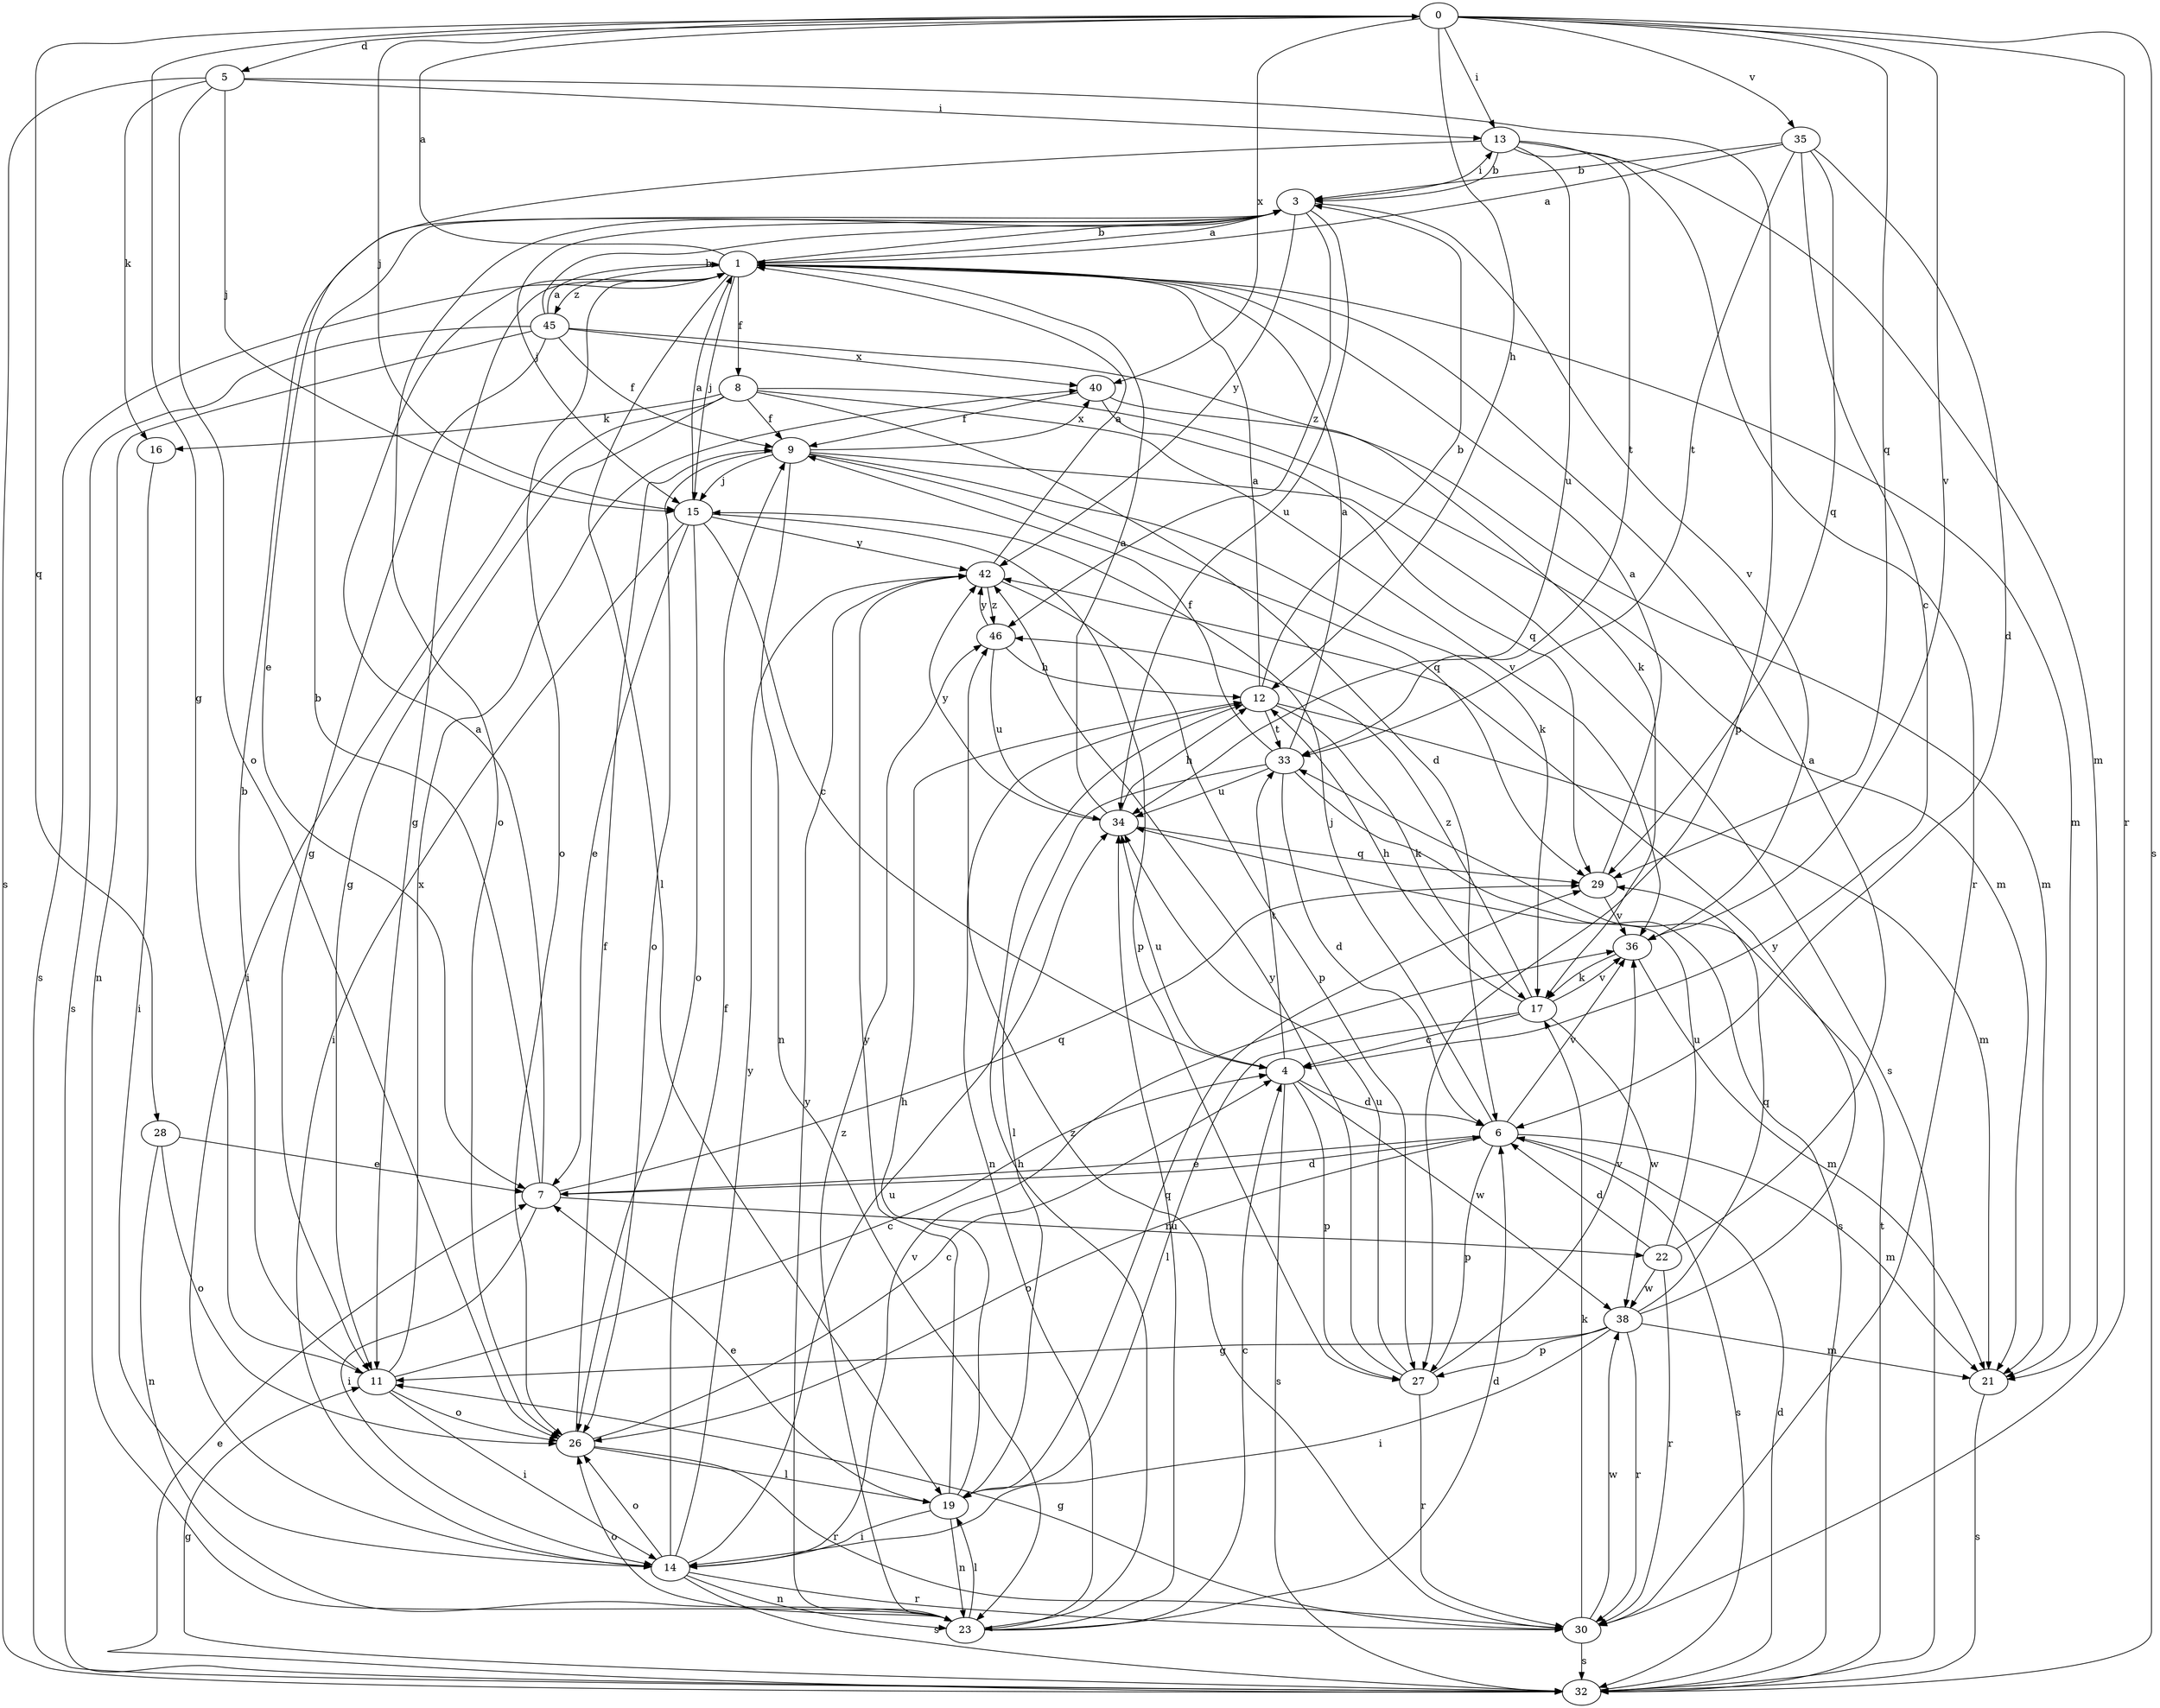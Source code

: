 strict digraph  {
0;
1;
3;
4;
5;
6;
7;
8;
9;
11;
12;
13;
14;
15;
16;
17;
19;
21;
22;
23;
26;
27;
28;
29;
30;
32;
33;
34;
35;
36;
38;
40;
42;
45;
46;
0 -> 5  [label=d];
0 -> 11  [label=g];
0 -> 12  [label=h];
0 -> 13  [label=i];
0 -> 15  [label=j];
0 -> 28  [label=q];
0 -> 29  [label=q];
0 -> 30  [label=r];
0 -> 32  [label=s];
0 -> 35  [label=v];
0 -> 36  [label=v];
0 -> 40  [label=x];
1 -> 0  [label=a];
1 -> 3  [label=b];
1 -> 8  [label=f];
1 -> 11  [label=g];
1 -> 15  [label=j];
1 -> 19  [label=l];
1 -> 21  [label=m];
1 -> 26  [label=o];
1 -> 32  [label=s];
1 -> 45  [label=z];
3 -> 1  [label=a];
3 -> 13  [label=i];
3 -> 15  [label=j];
3 -> 26  [label=o];
3 -> 34  [label=u];
3 -> 36  [label=v];
3 -> 42  [label=y];
3 -> 46  [label=z];
4 -> 6  [label=d];
4 -> 27  [label=p];
4 -> 32  [label=s];
4 -> 33  [label=t];
4 -> 34  [label=u];
4 -> 38  [label=w];
5 -> 13  [label=i];
5 -> 15  [label=j];
5 -> 16  [label=k];
5 -> 26  [label=o];
5 -> 27  [label=p];
5 -> 32  [label=s];
6 -> 7  [label=e];
6 -> 15  [label=j];
6 -> 21  [label=m];
6 -> 26  [label=o];
6 -> 27  [label=p];
6 -> 32  [label=s];
6 -> 36  [label=v];
7 -> 1  [label=a];
7 -> 3  [label=b];
7 -> 6  [label=d];
7 -> 14  [label=i];
7 -> 22  [label=n];
7 -> 29  [label=q];
8 -> 6  [label=d];
8 -> 9  [label=f];
8 -> 11  [label=g];
8 -> 14  [label=i];
8 -> 16  [label=k];
8 -> 21  [label=m];
8 -> 36  [label=v];
9 -> 15  [label=j];
9 -> 17  [label=k];
9 -> 23  [label=n];
9 -> 26  [label=o];
9 -> 29  [label=q];
9 -> 32  [label=s];
9 -> 40  [label=x];
11 -> 3  [label=b];
11 -> 4  [label=c];
11 -> 14  [label=i];
11 -> 26  [label=o];
11 -> 40  [label=x];
12 -> 1  [label=a];
12 -> 3  [label=b];
12 -> 17  [label=k];
12 -> 21  [label=m];
12 -> 23  [label=n];
12 -> 33  [label=t];
13 -> 3  [label=b];
13 -> 7  [label=e];
13 -> 21  [label=m];
13 -> 30  [label=r];
13 -> 33  [label=t];
13 -> 34  [label=u];
14 -> 9  [label=f];
14 -> 23  [label=n];
14 -> 26  [label=o];
14 -> 30  [label=r];
14 -> 32  [label=s];
14 -> 34  [label=u];
14 -> 36  [label=v];
14 -> 42  [label=y];
15 -> 1  [label=a];
15 -> 4  [label=c];
15 -> 7  [label=e];
15 -> 14  [label=i];
15 -> 26  [label=o];
15 -> 27  [label=p];
15 -> 42  [label=y];
16 -> 14  [label=i];
17 -> 4  [label=c];
17 -> 12  [label=h];
17 -> 19  [label=l];
17 -> 36  [label=v];
17 -> 38  [label=w];
17 -> 46  [label=z];
19 -> 7  [label=e];
19 -> 12  [label=h];
19 -> 14  [label=i];
19 -> 23  [label=n];
19 -> 29  [label=q];
19 -> 42  [label=y];
21 -> 32  [label=s];
22 -> 1  [label=a];
22 -> 6  [label=d];
22 -> 30  [label=r];
22 -> 34  [label=u];
22 -> 38  [label=w];
23 -> 4  [label=c];
23 -> 6  [label=d];
23 -> 12  [label=h];
23 -> 19  [label=l];
23 -> 26  [label=o];
23 -> 34  [label=u];
23 -> 42  [label=y];
23 -> 46  [label=z];
26 -> 4  [label=c];
26 -> 9  [label=f];
26 -> 19  [label=l];
26 -> 30  [label=r];
27 -> 30  [label=r];
27 -> 34  [label=u];
27 -> 36  [label=v];
27 -> 42  [label=y];
28 -> 7  [label=e];
28 -> 23  [label=n];
28 -> 26  [label=o];
29 -> 1  [label=a];
29 -> 36  [label=v];
30 -> 11  [label=g];
30 -> 17  [label=k];
30 -> 32  [label=s];
30 -> 38  [label=w];
30 -> 46  [label=z];
32 -> 6  [label=d];
32 -> 7  [label=e];
32 -> 11  [label=g];
32 -> 33  [label=t];
33 -> 1  [label=a];
33 -> 6  [label=d];
33 -> 9  [label=f];
33 -> 19  [label=l];
33 -> 32  [label=s];
33 -> 34  [label=u];
34 -> 1  [label=a];
34 -> 12  [label=h];
34 -> 29  [label=q];
34 -> 42  [label=y];
35 -> 1  [label=a];
35 -> 3  [label=b];
35 -> 4  [label=c];
35 -> 6  [label=d];
35 -> 29  [label=q];
35 -> 33  [label=t];
36 -> 17  [label=k];
36 -> 21  [label=m];
38 -> 11  [label=g];
38 -> 14  [label=i];
38 -> 21  [label=m];
38 -> 27  [label=p];
38 -> 29  [label=q];
38 -> 30  [label=r];
38 -> 42  [label=y];
40 -> 9  [label=f];
40 -> 21  [label=m];
40 -> 29  [label=q];
42 -> 1  [label=a];
42 -> 27  [label=p];
42 -> 46  [label=z];
45 -> 1  [label=a];
45 -> 3  [label=b];
45 -> 9  [label=f];
45 -> 11  [label=g];
45 -> 17  [label=k];
45 -> 23  [label=n];
45 -> 32  [label=s];
45 -> 40  [label=x];
46 -> 12  [label=h];
46 -> 34  [label=u];
46 -> 42  [label=y];
}
